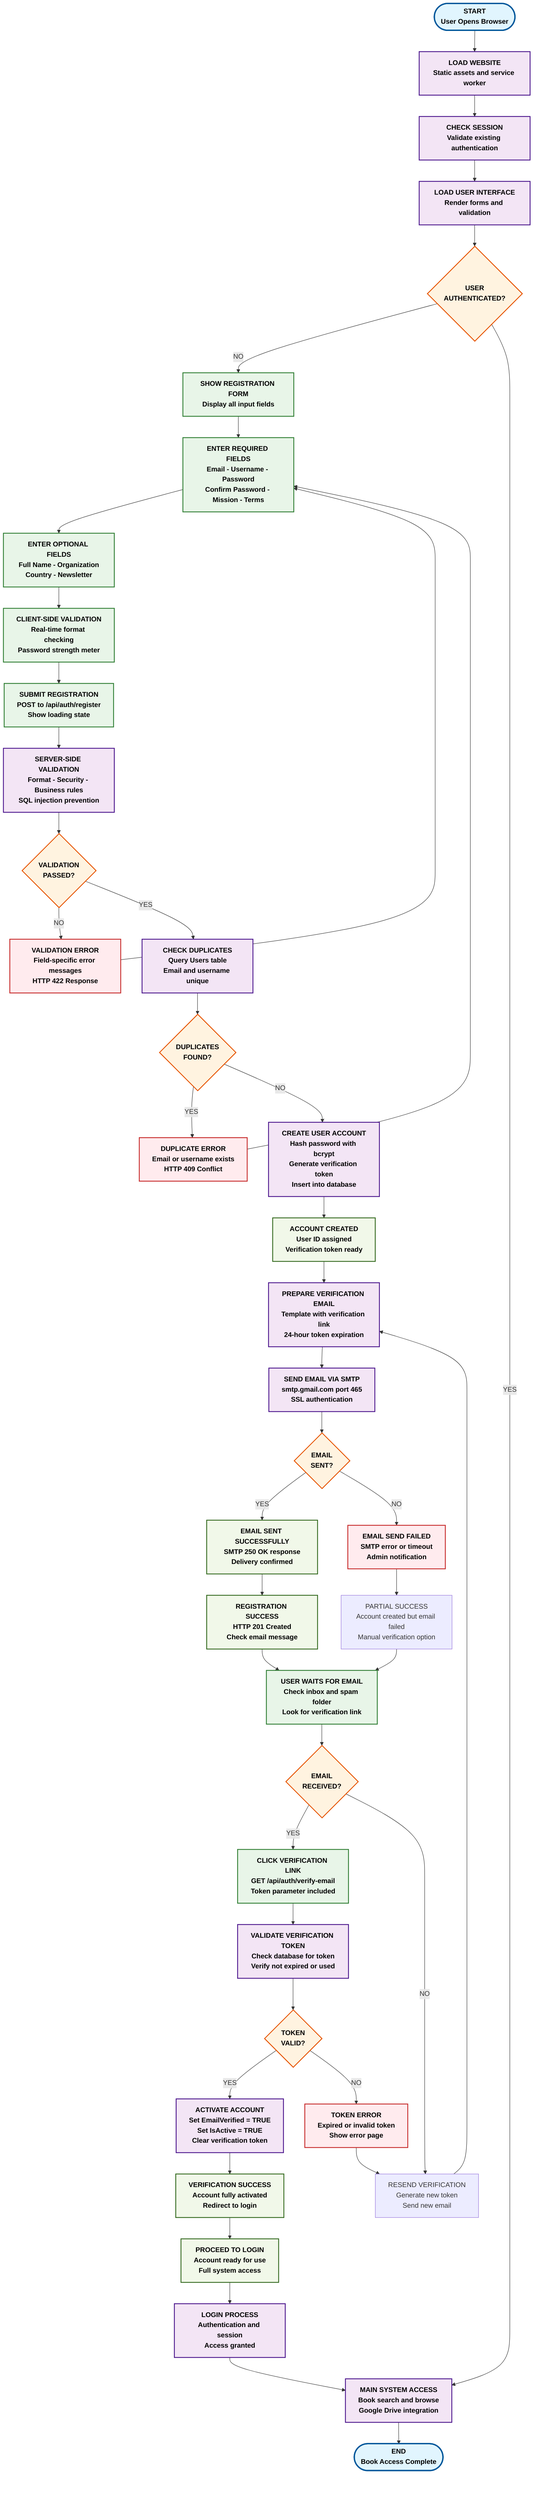 flowchart TD
    %% Fixed AndyLibrary Registration Process Flowchart
    %% Clean syntax with comprehensive registration details
    
    %% Start/End Nodes
    START([START<br/>User Opens Browser])
    END([END<br/>Book Access Complete])
    
    %% Initial System Loading
    LOAD_WEBSITE[LOAD WEBSITE<br/>Static assets and service worker]
    CHECK_SESSION[CHECK SESSION<br/>Validate existing authentication]
    LOAD_UI[LOAD USER INTERFACE<br/>Render forms and validation]
    
    %% Authentication Check
    AUTH_STATUS{USER<br/>AUTHENTICATED?}
    
    %% Registration Form Display
    SHOW_FORM[SHOW REGISTRATION FORM<br/>Display all input fields]
    
    %% Required Fields Input
    REQUIRED_FIELDS[ENTER REQUIRED FIELDS<br/>Email - Username - Password<br/>Confirm Password - Mission - Terms]
    
    %% Optional Fields Input  
    OPTIONAL_FIELDS[ENTER OPTIONAL FIELDS<br/>Full Name - Organization<br/>Country - Newsletter]
    
    %% Client Validation
    CLIENT_VALIDATE[CLIENT-SIDE VALIDATION<br/>Real-time format checking<br/>Password strength meter]
    
    %% Form Submission
    SUBMIT_FORM[SUBMIT REGISTRATION<br/>POST to /api/auth/register<br/>Show loading state]
    
    %% Server Validation Process
    SERVER_VALIDATE[SERVER-SIDE VALIDATION<br/>Format - Security - Business rules<br/>SQL injection prevention]
    
    %% Validation Decision
    VALIDATION_OK{VALIDATION<br/>PASSED?}
    
    %% Validation Errors
    VALIDATION_ERROR[VALIDATION ERROR<br/>Field-specific error messages<br/>HTTP 422 Response]
    
    %% Duplicate Check Process
    CHECK_DUPLICATES[CHECK DUPLICATES<br/>Query Users table<br/>Email and username unique]
    
    %% Duplicate Decision
    DUPLICATES_FOUND{DUPLICATES<br/>FOUND?}
    
    %% Duplicate Error
    DUPLICATE_ERROR[DUPLICATE ERROR<br/>Email or username exists<br/>HTTP 409 Conflict]
    
    %% Account Creation
    CREATE_ACCOUNT[CREATE USER ACCOUNT<br/>Hash password with bcrypt<br/>Generate verification token<br/>Insert into database]
    
    %% Account Success
    ACCOUNT_SUCCESS[ACCOUNT CREATED<br/>User ID assigned<br/>Verification token ready]
    
    %% Email Preparation
    PREPARE_EMAIL[PREPARE VERIFICATION EMAIL<br/>Template with verification link<br/>24-hour token expiration]
    
    %% SMTP Email Send
    SEND_EMAIL[SEND EMAIL VIA SMTP<br/>smtp.gmail.com port 465<br/>SSL authentication]
    
    %% Email Send Decision
    EMAIL_SENT{EMAIL<br/>SENT?}
    
    %% Email Success
    EMAIL_SUCCESS[EMAIL SENT SUCCESSFULLY<br/>SMTP 250 OK response<br/>Delivery confirmed]
    
    %% Email Failure
    EMAIL_FAIL[EMAIL SEND FAILED<br/>SMTP error or timeout<br/>Admin notification]
    
    %% Registration Response Success
    REG_SUCCESS[REGISTRATION SUCCESS<br/>HTTP 201 Created<br/>Check email message]
    
    %% Registration Partial Success
    REG_PARTIAL[PARTIAL SUCCESS<br/>Account created but email failed<br/>Manual verification option]
    
    %% User Waits for Email
    WAIT_EMAIL[USER WAITS FOR EMAIL<br/>Check inbox and spam folder<br/>Look for verification link]
    
    %% Email Received Check
    EMAIL_RECEIVED{EMAIL<br/>RECEIVED?}
    
    %% Click Verification Link
    CLICK_VERIFY[CLICK VERIFICATION LINK<br/>GET /api/auth/verify-email<br/>Token parameter included]
    
    %% Token Validation
    VALIDATE_TOKEN[VALIDATE VERIFICATION TOKEN<br/>Check database for token<br/>Verify not expired or used]
    
    %% Token Valid Decision
    TOKEN_VALID{TOKEN<br/>VALID?}
    
    %% Account Activation
    ACTIVATE_ACCOUNT[ACTIVATE ACCOUNT<br/>Set EmailVerified = TRUE<br/>Set IsActive = TRUE<br/>Clear verification token]
    
    %% Verification Success
    VERIFY_SUCCESS[VERIFICATION SUCCESS<br/>Account fully activated<br/>Redirect to login]
    
    %% Token Error
    TOKEN_ERROR[TOKEN ERROR<br/>Expired or invalid token<br/>Show error page]
    
    %% Resend Email Option
    RESEND_EMAIL[RESEND VERIFICATION<br/>Generate new token<br/>Send new email]
    
    %% Continue to Login
    PROCEED_LOGIN[PROCEED TO LOGIN<br/>Account ready for use<br/>Full system access]
    
    %% Login Process
    LOGIN_SYSTEM[LOGIN PROCESS<br/>Authentication and session<br/>Access granted]
    
    %% Main System
    MAIN_SYSTEM[MAIN SYSTEM ACCESS<br/>Book search and browse<br/>Google Drive integration]
    
    %% MAIN FLOW CONNECTIONS
    START --> LOAD_WEBSITE
    LOAD_WEBSITE --> CHECK_SESSION
    CHECK_SESSION --> LOAD_UI
    LOAD_UI --> AUTH_STATUS
    
    %% Authentication Branch
    AUTH_STATUS -->|NO| SHOW_FORM
    AUTH_STATUS -->|YES| MAIN_SYSTEM
    
    %% Registration Form Flow
    SHOW_FORM --> REQUIRED_FIELDS
    REQUIRED_FIELDS --> OPTIONAL_FIELDS
    OPTIONAL_FIELDS --> CLIENT_VALIDATE
    CLIENT_VALIDATE --> SUBMIT_FORM
    
    %% Server Processing
    SUBMIT_FORM --> SERVER_VALIDATE
    SERVER_VALIDATE --> VALIDATION_OK
    
    %% Validation Results
    VALIDATION_OK -->|NO| VALIDATION_ERROR
    VALIDATION_OK -->|YES| CHECK_DUPLICATES
    
    %% Error Recovery
    VALIDATION_ERROR --> REQUIRED_FIELDS
    
    %% Duplicate Check Flow
    CHECK_DUPLICATES --> DUPLICATES_FOUND
    DUPLICATES_FOUND -->|YES| DUPLICATE_ERROR
    DUPLICATES_FOUND -->|NO| CREATE_ACCOUNT
    
    %% Duplicate Error Recovery
    DUPLICATE_ERROR --> REQUIRED_FIELDS
    
    %% Account Creation Flow
    CREATE_ACCOUNT --> ACCOUNT_SUCCESS
    ACCOUNT_SUCCESS --> PREPARE_EMAIL
    PREPARE_EMAIL --> SEND_EMAIL
    
    %% Email Send Results
    SEND_EMAIL --> EMAIL_SENT
    EMAIL_SENT -->|YES| EMAIL_SUCCESS
    EMAIL_SENT -->|NO| EMAIL_FAIL
    
    %% Registration Responses
    EMAIL_SUCCESS --> REG_SUCCESS
    EMAIL_FAIL --> REG_PARTIAL
    
    %% User Email Verification
    REG_SUCCESS --> WAIT_EMAIL
    REG_PARTIAL --> WAIT_EMAIL
    
    %% Email Verification Flow
    WAIT_EMAIL --> EMAIL_RECEIVED
    EMAIL_RECEIVED -->|YES| CLICK_VERIFY
    EMAIL_RECEIVED -->|NO| RESEND_EMAIL
    
    %% Token Validation Flow
    CLICK_VERIFY --> VALIDATE_TOKEN
    VALIDATE_TOKEN --> TOKEN_VALID
    TOKEN_VALID -->|YES| ACTIVATE_ACCOUNT
    TOKEN_VALID -->|NO| TOKEN_ERROR
    
    %% Activation Success
    ACTIVATE_ACCOUNT --> VERIFY_SUCCESS
    VERIFY_SUCCESS --> PROCEED_LOGIN
    
    %% Error Recovery
    TOKEN_ERROR --> RESEND_EMAIL
    RESEND_EMAIL --> PREPARE_EMAIL
    
    %% Final Flow
    PROCEED_LOGIN --> LOGIN_SYSTEM
    LOGIN_SYSTEM --> MAIN_SYSTEM
    MAIN_SYSTEM --> END
    
    %% CLEAN STYLING
    classDef startEndClass fill:#e1f5fe,stroke:#01579b,stroke-width:3px,color:#000000,font-weight:bold
    classDef processClass fill:#f3e5f5,stroke:#4a148c,stroke-width:2px,color:#000000,font-weight:bold
    classDef decisionClass fill:#fff3e0,stroke:#e65100,stroke-width:2px,color:#000000,font-weight:bold
    classDef userActionClass fill:#e8f5e8,stroke:#2e7d32,stroke-width:2px,color:#000000,font-weight:bold
    classDef errorClass fill:#ffebee,stroke:#c62828,stroke-width:2px,color:#000000,font-weight:bold
    classDef successClass fill:#f1f8e9,stroke:#33691e,stroke-width:2px,color:#000000,font-weight:bold
    
    %% APPLY STYLES
    class START,END startEndClass
    class LOAD_WEBSITE,CHECK_SESSION,LOAD_UI,SERVER_VALIDATE,CHECK_DUPLICATES,CREATE_ACCOUNT,PREPARE_EMAIL,SEND_EMAIL,VALIDATE_TOKEN,ACTIVATE_ACCOUNT,LOGIN_SYSTEM,MAIN_SYSTEM processClass
    class AUTH_STATUS,VALIDATION_OK,DUPLICATES_FOUND,EMAIL_SENT,EMAIL_RECEIVED,TOKEN_VALID decisionClass
    class SHOW_FORM,REQUIRED_FIELDS,OPTIONAL_FIELDS,CLIENT_VALIDATE,SUBMIT_FORM,WAIT_EMAIL,CLICK_VERIFY userActionClass
    class VALIDATION_ERROR,DUPLICATE_ERROR,EMAIL_FAIL,TOKEN_ERROR errorClass
    class ACCOUNT_SUCCESS,EMAIL_SUCCESS,REG_SUCCESS,VERIFY_SUCCESS,PROCEED_LOGIN successClass